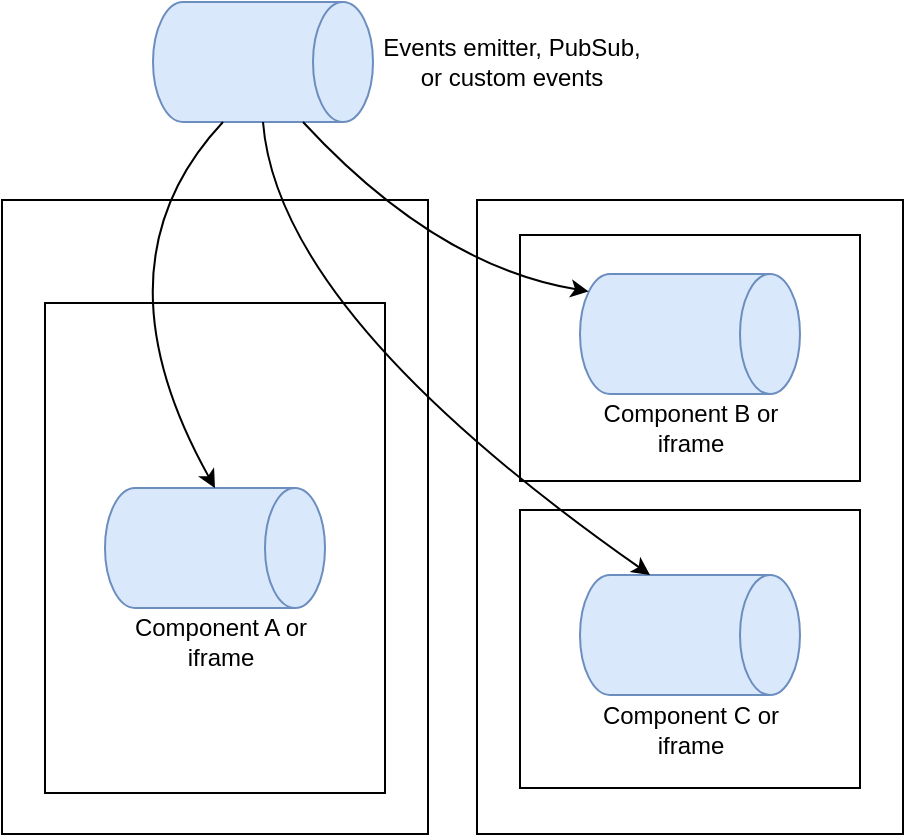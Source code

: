 <mxfile version="17.4.4" type="onedrive"><diagram id="NHVDLdDTOHDwdxaE98nC" name="Page-1"><mxGraphModel grid="0" page="1" gridSize="10" guides="1" tooltips="1" connect="1" arrows="1" fold="1" pageScale="1" pageWidth="462" pageHeight="426" math="0" shadow="0"><root><mxCell id="0"/><mxCell id="1" parent="0"/><mxCell id="gtZlBBfY3QaCPxma4QbO-10" value="" style="rounded=0;whiteSpace=wrap;html=1;" vertex="1" parent="1"><mxGeometry x="243.5" y="104" width="213" height="317" as="geometry"/></mxCell><mxCell id="gtZlBBfY3QaCPxma4QbO-9" value="" style="rounded=0;whiteSpace=wrap;html=1;" vertex="1" parent="1"><mxGeometry x="6" y="104" width="213" height="317" as="geometry"/></mxCell><mxCell id="gtZlBBfY3QaCPxma4QbO-5" value="" style="rounded=0;whiteSpace=wrap;html=1;" vertex="1" parent="1"><mxGeometry x="27.5" y="155.5" width="170" height="245" as="geometry"/></mxCell><mxCell id="gtZlBBfY3QaCPxma4QbO-2" value="" style="shape=cylinder3;whiteSpace=wrap;html=1;boundedLbl=1;backgroundOutline=1;size=15;rotation=90;fillColor=#dae8fc;strokeColor=#6c8ebf;" vertex="1" parent="1"><mxGeometry x="82.5" y="223" width="60" height="110" as="geometry"/></mxCell><mxCell id="gtZlBBfY3QaCPxma4QbO-4" value="" style="shape=cylinder3;whiteSpace=wrap;html=1;boundedLbl=1;backgroundOutline=1;size=15;rotation=90;fillColor=#dae8fc;strokeColor=#6c8ebf;" vertex="1" parent="1"><mxGeometry x="106.5" y="-20" width="60" height="110" as="geometry"/></mxCell><mxCell id="gtZlBBfY3QaCPxma4QbO-6" value="Component A or iframe" style="text;html=1;strokeColor=none;fillColor=none;align=center;verticalAlign=middle;whiteSpace=wrap;rounded=0;" vertex="1" parent="1"><mxGeometry x="63.5" y="310" width="103" height="30" as="geometry"/></mxCell><mxCell id="gtZlBBfY3QaCPxma4QbO-11" value="" style="rounded=0;whiteSpace=wrap;html=1;" vertex="1" parent="1"><mxGeometry x="265" y="121.5" width="170" height="123" as="geometry"/></mxCell><mxCell id="gtZlBBfY3QaCPxma4QbO-3" value="" style="shape=cylinder3;whiteSpace=wrap;html=1;boundedLbl=1;backgroundOutline=1;size=15;rotation=90;fillColor=#dae8fc;strokeColor=#6c8ebf;" vertex="1" parent="1"><mxGeometry x="320" y="116" width="60" height="110" as="geometry"/></mxCell><mxCell id="gtZlBBfY3QaCPxma4QbO-7" value="Component B or iframe" style="text;html=1;strokeColor=none;fillColor=none;align=center;verticalAlign=middle;whiteSpace=wrap;rounded=0;" vertex="1" parent="1"><mxGeometry x="298.5" y="203" width="103" height="30" as="geometry"/></mxCell><mxCell id="gtZlBBfY3QaCPxma4QbO-12" value="" style="rounded=0;whiteSpace=wrap;html=1;" vertex="1" parent="1"><mxGeometry x="265" y="259" width="170" height="139" as="geometry"/></mxCell><mxCell id="gtZlBBfY3QaCPxma4QbO-1" value="" style="shape=cylinder3;whiteSpace=wrap;html=1;boundedLbl=1;backgroundOutline=1;size=15;rotation=90;fillColor=#dae8fc;strokeColor=#6c8ebf;" vertex="1" parent="1"><mxGeometry x="320" y="266.5" width="60" height="110" as="geometry"/></mxCell><mxCell id="gtZlBBfY3QaCPxma4QbO-8" value="Component C or iframe" style="text;html=1;strokeColor=none;fillColor=none;align=center;verticalAlign=middle;whiteSpace=wrap;rounded=0;" vertex="1" parent="1"><mxGeometry x="298.5" y="353.5" width="103" height="30" as="geometry"/></mxCell><mxCell id="gtZlBBfY3QaCPxma4QbO-13" value="Events emitter, PubSub, or custom events" style="text;html=1;strokeColor=none;fillColor=none;align=center;verticalAlign=middle;whiteSpace=wrap;rounded=0;" vertex="1" parent="1"><mxGeometry x="193" y="20" width="136" height="30" as="geometry"/></mxCell><mxCell id="gtZlBBfY3QaCPxma4QbO-14" value="" style="curved=1;endArrow=classic;html=1;rounded=0;exitX=1;exitY=0;exitDx=0;exitDy=75;exitPerimeter=0;entryX=0;entryY=0.5;entryDx=0;entryDy=0;entryPerimeter=0;" edge="1" parent="1" source="gtZlBBfY3QaCPxma4QbO-4" target="gtZlBBfY3QaCPxma4QbO-2"><mxGeometry width="50" height="50" relative="1" as="geometry"><mxPoint x="383" y="321" as="sourcePoint"/><mxPoint x="433" y="271" as="targetPoint"/><Array as="points"><mxPoint x="50" y="136"/></Array></mxGeometry></mxCell><mxCell id="gtZlBBfY3QaCPxma4QbO-15" value="" style="curved=1;endArrow=classic;html=1;rounded=0;exitX=1;exitY=0.5;exitDx=0;exitDy=0;exitPerimeter=0;entryX=0;entryY=0;entryDx=0;entryDy=75;entryPerimeter=0;" edge="1" parent="1" source="gtZlBBfY3QaCPxma4QbO-4" target="gtZlBBfY3QaCPxma4QbO-1"><mxGeometry width="50" height="50" relative="1" as="geometry"><mxPoint x="383" y="321" as="sourcePoint"/><mxPoint x="433" y="271" as="targetPoint"/><Array as="points"><mxPoint x="144" y="161"/></Array></mxGeometry></mxCell><mxCell id="gtZlBBfY3QaCPxma4QbO-16" value="" style="curved=1;endArrow=classic;html=1;rounded=0;exitX=1;exitY=0;exitDx=0;exitDy=35;exitPerimeter=0;entryX=0.145;entryY=1;entryDx=0;entryDy=-4.35;entryPerimeter=0;" edge="1" parent="1" source="gtZlBBfY3QaCPxma4QbO-4" target="gtZlBBfY3QaCPxma4QbO-3"><mxGeometry width="50" height="50" relative="1" as="geometry"><mxPoint x="383" y="321" as="sourcePoint"/><mxPoint x="433" y="271" as="targetPoint"/><Array as="points"><mxPoint x="223" y="137"/></Array></mxGeometry></mxCell></root></mxGraphModel></diagram></mxfile>